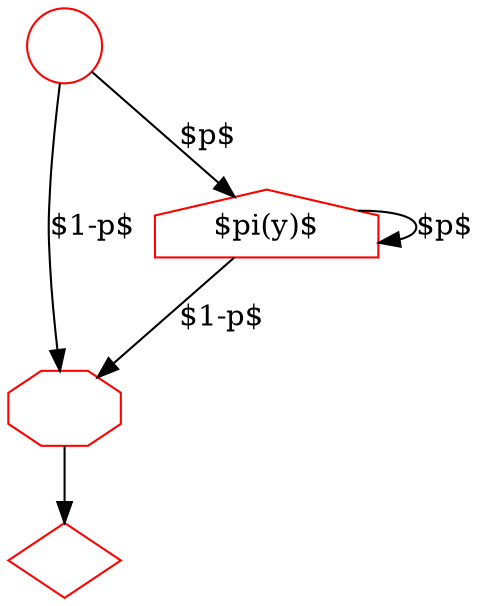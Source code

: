 digraph G {
    S [label="", shape=circle, color=red];
    E [label="", shape=diamond, color=red];
    W [label="", shape=octagon, color=red];

    I [label="$\pi(y)$", shape=house, color=red];

S->I [label="$p$"];
S->W [label="$1-p$"];
I->I [label="$p$"];
I->W [label="$1-p$"];
W->E;



}
